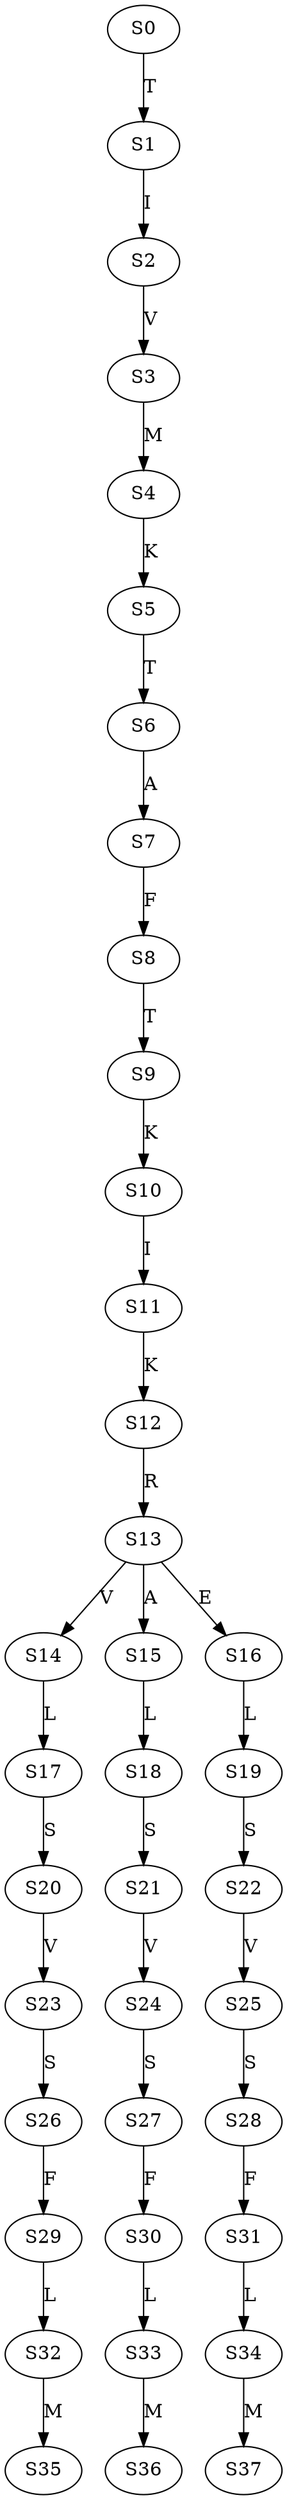 strict digraph  {
	S0 -> S1 [ label = T ];
	S1 -> S2 [ label = I ];
	S2 -> S3 [ label = V ];
	S3 -> S4 [ label = M ];
	S4 -> S5 [ label = K ];
	S5 -> S6 [ label = T ];
	S6 -> S7 [ label = A ];
	S7 -> S8 [ label = F ];
	S8 -> S9 [ label = T ];
	S9 -> S10 [ label = K ];
	S10 -> S11 [ label = I ];
	S11 -> S12 [ label = K ];
	S12 -> S13 [ label = R ];
	S13 -> S14 [ label = V ];
	S13 -> S15 [ label = A ];
	S13 -> S16 [ label = E ];
	S14 -> S17 [ label = L ];
	S15 -> S18 [ label = L ];
	S16 -> S19 [ label = L ];
	S17 -> S20 [ label = S ];
	S18 -> S21 [ label = S ];
	S19 -> S22 [ label = S ];
	S20 -> S23 [ label = V ];
	S21 -> S24 [ label = V ];
	S22 -> S25 [ label = V ];
	S23 -> S26 [ label = S ];
	S24 -> S27 [ label = S ];
	S25 -> S28 [ label = S ];
	S26 -> S29 [ label = F ];
	S27 -> S30 [ label = F ];
	S28 -> S31 [ label = F ];
	S29 -> S32 [ label = L ];
	S30 -> S33 [ label = L ];
	S31 -> S34 [ label = L ];
	S32 -> S35 [ label = M ];
	S33 -> S36 [ label = M ];
	S34 -> S37 [ label = M ];
}
